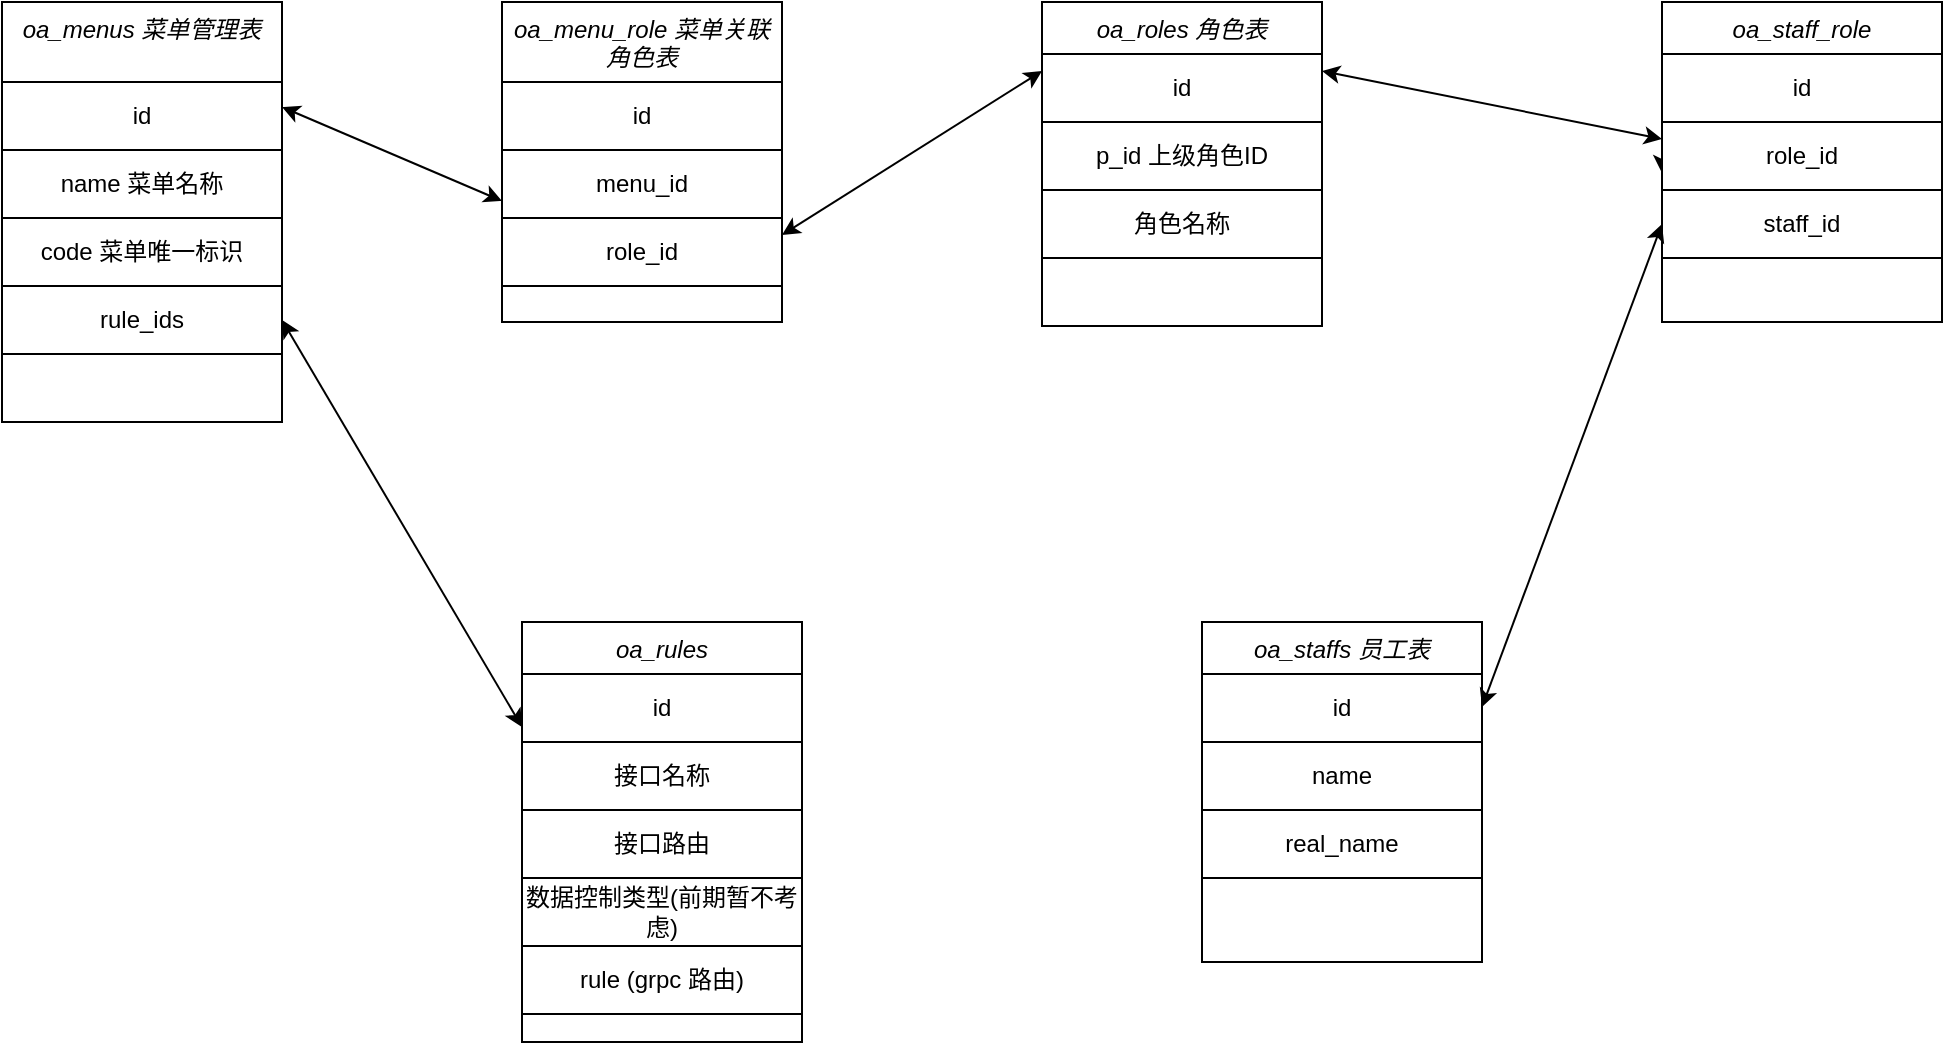 <mxfile version="15.6.5" type="github">
  <diagram id="C5RBs43oDa-KdzZeNtuy" name="Page-1">
    <mxGraphModel dx="885" dy="1760" grid="1" gridSize="10" guides="1" tooltips="1" connect="1" arrows="1" fold="1" page="1" pageScale="1" pageWidth="827" pageHeight="1169" math="0" shadow="0">
      <root>
        <mxCell id="WIyWlLk6GJQsqaUBKTNV-0" />
        <mxCell id="WIyWlLk6GJQsqaUBKTNV-1" parent="WIyWlLk6GJQsqaUBKTNV-0" />
        <mxCell id="VkD53RUX6Vq6MDUHeS2B-0" value="oa_rules" style="swimlane;fontStyle=2;align=center;verticalAlign=top;childLayout=stackLayout;horizontal=1;startSize=26;horizontalStack=0;resizeParent=1;resizeLast=0;collapsible=1;marginBottom=0;rounded=0;shadow=0;strokeWidth=1;fillColor=default;strokeColor=default;fontColor=default;" vertex="1" parent="WIyWlLk6GJQsqaUBKTNV-1">
          <mxGeometry x="360" y="230" width="140" height="210" as="geometry" />
        </mxCell>
        <mxCell id="VkD53RUX6Vq6MDUHeS2B-17" value="id" style="whiteSpace=wrap;html=1;fontColor=default;strokeColor=default;fillColor=default;" vertex="1" parent="VkD53RUX6Vq6MDUHeS2B-0">
          <mxGeometry y="26" width="140" height="34" as="geometry" />
        </mxCell>
        <mxCell id="VkD53RUX6Vq6MDUHeS2B-16" value="接口名称" style="whiteSpace=wrap;html=1;fontColor=default;strokeColor=default;fillColor=default;" vertex="1" parent="VkD53RUX6Vq6MDUHeS2B-0">
          <mxGeometry y="60" width="140" height="34" as="geometry" />
        </mxCell>
        <mxCell id="VkD53RUX6Vq6MDUHeS2B-24" value="接口路由" style="whiteSpace=wrap;html=1;fontColor=default;strokeColor=default;fillColor=default;" vertex="1" parent="VkD53RUX6Vq6MDUHeS2B-0">
          <mxGeometry y="94" width="140" height="34" as="geometry" />
        </mxCell>
        <mxCell id="VkD53RUX6Vq6MDUHeS2B-15" value="数据控制类型(前期暂不考虑)" style="whiteSpace=wrap;html=1;fontColor=default;strokeColor=default;fillColor=default;" vertex="1" parent="VkD53RUX6Vq6MDUHeS2B-0">
          <mxGeometry y="128" width="140" height="34" as="geometry" />
        </mxCell>
        <mxCell id="VkD53RUX6Vq6MDUHeS2B-1" value="rule (grpc 路由)" style="whiteSpace=wrap;html=1;fontColor=default;strokeColor=default;fillColor=default;" vertex="1" parent="VkD53RUX6Vq6MDUHeS2B-0">
          <mxGeometry y="162" width="140" height="34" as="geometry" />
        </mxCell>
        <mxCell id="VkD53RUX6Vq6MDUHeS2B-19" value="oa_roles 角色表" style="swimlane;fontStyle=2;align=center;verticalAlign=top;childLayout=stackLayout;horizontal=1;startSize=26;horizontalStack=0;resizeParent=1;resizeLast=0;collapsible=1;marginBottom=0;rounded=0;shadow=0;strokeWidth=1;fillColor=default;strokeColor=default;fontColor=default;" vertex="1" parent="WIyWlLk6GJQsqaUBKTNV-1">
          <mxGeometry x="620" y="-80" width="140" height="162" as="geometry" />
        </mxCell>
        <mxCell id="VkD53RUX6Vq6MDUHeS2B-20" value="id" style="whiteSpace=wrap;html=1;fontColor=default;strokeColor=default;fillColor=default;" vertex="1" parent="VkD53RUX6Vq6MDUHeS2B-19">
          <mxGeometry y="26" width="140" height="34" as="geometry" />
        </mxCell>
        <mxCell id="VkD53RUX6Vq6MDUHeS2B-21" value="p_id 上级角色ID" style="whiteSpace=wrap;html=1;fontColor=default;strokeColor=default;fillColor=default;" vertex="1" parent="VkD53RUX6Vq6MDUHeS2B-19">
          <mxGeometry y="60" width="140" height="34" as="geometry" />
        </mxCell>
        <mxCell id="VkD53RUX6Vq6MDUHeS2B-22" value="角色名称" style="whiteSpace=wrap;html=1;fontColor=default;strokeColor=default;fillColor=default;" vertex="1" parent="VkD53RUX6Vq6MDUHeS2B-19">
          <mxGeometry y="94" width="140" height="34" as="geometry" />
        </mxCell>
        <mxCell id="VkD53RUX6Vq6MDUHeS2B-23" value="" style="whiteSpace=wrap;html=1;fontColor=default;strokeColor=default;fillColor=default;" vertex="1" parent="VkD53RUX6Vq6MDUHeS2B-19">
          <mxGeometry y="128" width="140" height="34" as="geometry" />
        </mxCell>
        <mxCell id="VkD53RUX6Vq6MDUHeS2B-28" value="" style="endArrow=classic;startArrow=classic;html=1;rounded=0;labelBackgroundColor=default;fontColor=default;strokeColor=default;verticalAlign=bottom;entryX=0;entryY=0.25;entryDx=0;entryDy=0;exitX=1;exitY=0.25;exitDx=0;exitDy=0;" edge="1" parent="WIyWlLk6GJQsqaUBKTNV-1" source="VkD53RUX6Vq6MDUHeS2B-34" target="VkD53RUX6Vq6MDUHeS2B-20">
          <mxGeometry width="50" height="50" relative="1" as="geometry">
            <mxPoint x="390" y="210" as="sourcePoint" />
            <mxPoint x="490" y="350" as="targetPoint" />
          </mxGeometry>
        </mxCell>
        <mxCell id="VkD53RUX6Vq6MDUHeS2B-31" value="oa_menu_role 菜单关联角色表" style="swimlane;fontStyle=2;align=center;verticalAlign=top;childLayout=stackLayout;horizontal=1;startSize=40;horizontalStack=0;resizeParent=1;resizeLast=0;collapsible=1;marginBottom=0;rounded=0;shadow=0;strokeWidth=1;fillColor=default;strokeColor=default;fontColor=default;whiteSpace=wrap;" vertex="1" parent="WIyWlLk6GJQsqaUBKTNV-1">
          <mxGeometry x="350" y="-80" width="140" height="160" as="geometry" />
        </mxCell>
        <mxCell id="VkD53RUX6Vq6MDUHeS2B-32" value="id" style="whiteSpace=wrap;html=1;fontColor=default;strokeColor=default;fillColor=default;" vertex="1" parent="VkD53RUX6Vq6MDUHeS2B-31">
          <mxGeometry y="40" width="140" height="34" as="geometry" />
        </mxCell>
        <mxCell id="VkD53RUX6Vq6MDUHeS2B-33" value="menu_id" style="whiteSpace=wrap;html=1;fontColor=default;strokeColor=default;fillColor=default;" vertex="1" parent="VkD53RUX6Vq6MDUHeS2B-31">
          <mxGeometry y="74" width="140" height="34" as="geometry" />
        </mxCell>
        <mxCell id="VkD53RUX6Vq6MDUHeS2B-34" value="role_id" style="whiteSpace=wrap;html=1;fontColor=default;strokeColor=default;fillColor=default;" vertex="1" parent="VkD53RUX6Vq6MDUHeS2B-31">
          <mxGeometry y="108" width="140" height="34" as="geometry" />
        </mxCell>
        <mxCell id="VkD53RUX6Vq6MDUHeS2B-43" value="oa_staffs 员工表" style="swimlane;fontStyle=2;align=center;verticalAlign=top;childLayout=stackLayout;horizontal=1;startSize=26;horizontalStack=0;resizeParent=1;resizeLast=0;collapsible=1;marginBottom=0;rounded=0;shadow=0;strokeWidth=1;fillColor=default;strokeColor=default;fontColor=default;" vertex="1" parent="WIyWlLk6GJQsqaUBKTNV-1">
          <mxGeometry x="700" y="230" width="140" height="170" as="geometry" />
        </mxCell>
        <mxCell id="VkD53RUX6Vq6MDUHeS2B-44" value="id" style="whiteSpace=wrap;html=1;fontColor=default;strokeColor=default;fillColor=default;" vertex="1" parent="VkD53RUX6Vq6MDUHeS2B-43">
          <mxGeometry y="26" width="140" height="34" as="geometry" />
        </mxCell>
        <mxCell id="VkD53RUX6Vq6MDUHeS2B-45" value="name" style="whiteSpace=wrap;html=1;fontColor=default;strokeColor=default;fillColor=default;" vertex="1" parent="VkD53RUX6Vq6MDUHeS2B-43">
          <mxGeometry y="60" width="140" height="34" as="geometry" />
        </mxCell>
        <mxCell id="VkD53RUX6Vq6MDUHeS2B-46" value="real_name" style="whiteSpace=wrap;html=1;fontColor=default;strokeColor=default;fillColor=default;" vertex="1" parent="VkD53RUX6Vq6MDUHeS2B-43">
          <mxGeometry y="94" width="140" height="34" as="geometry" />
        </mxCell>
        <mxCell id="VkD53RUX6Vq6MDUHeS2B-50" value="oa_staff_role" style="swimlane;fontStyle=2;align=center;verticalAlign=top;childLayout=stackLayout;horizontal=1;startSize=26;horizontalStack=0;resizeParent=1;resizeLast=0;collapsible=1;marginBottom=0;rounded=0;shadow=0;strokeWidth=1;fillColor=default;strokeColor=default;fontColor=default;" vertex="1" parent="WIyWlLk6GJQsqaUBKTNV-1">
          <mxGeometry x="930" y="-80" width="140" height="160" as="geometry" />
        </mxCell>
        <mxCell id="VkD53RUX6Vq6MDUHeS2B-61" style="edgeStyle=none;rounded=0;orthogonalLoop=1;jettySize=auto;html=1;exitX=0;exitY=0.5;exitDx=0;exitDy=0;entryX=0;entryY=0.75;entryDx=0;entryDy=0;labelBackgroundColor=default;fontColor=default;strokeColor=default;verticalAlign=bottom;" edge="1" parent="VkD53RUX6Vq6MDUHeS2B-50" source="VkD53RUX6Vq6MDUHeS2B-51" target="VkD53RUX6Vq6MDUHeS2B-53">
          <mxGeometry relative="1" as="geometry" />
        </mxCell>
        <mxCell id="VkD53RUX6Vq6MDUHeS2B-51" value="id" style="whiteSpace=wrap;html=1;fontColor=default;strokeColor=default;fillColor=default;" vertex="1" parent="VkD53RUX6Vq6MDUHeS2B-50">
          <mxGeometry y="26" width="140" height="34" as="geometry" />
        </mxCell>
        <mxCell id="VkD53RUX6Vq6MDUHeS2B-53" value="role_id" style="whiteSpace=wrap;html=1;fontColor=default;strokeColor=default;fillColor=default;" vertex="1" parent="VkD53RUX6Vq6MDUHeS2B-50">
          <mxGeometry y="60" width="140" height="34" as="geometry" />
        </mxCell>
        <mxCell id="VkD53RUX6Vq6MDUHeS2B-52" value="staff_id" style="whiteSpace=wrap;html=1;fontColor=default;strokeColor=default;fillColor=default;" vertex="1" parent="VkD53RUX6Vq6MDUHeS2B-50">
          <mxGeometry y="94" width="140" height="34" as="geometry" />
        </mxCell>
        <mxCell id="VkD53RUX6Vq6MDUHeS2B-59" value="" style="endArrow=classic;startArrow=classic;html=1;rounded=0;labelBackgroundColor=default;fontColor=default;strokeColor=default;verticalAlign=bottom;entryX=0;entryY=0.5;entryDx=0;entryDy=0;exitX=1;exitY=0.25;exitDx=0;exitDy=0;" edge="1" parent="WIyWlLk6GJQsqaUBKTNV-1" source="VkD53RUX6Vq6MDUHeS2B-43" target="VkD53RUX6Vq6MDUHeS2B-52">
          <mxGeometry width="50" height="50" relative="1" as="geometry">
            <mxPoint x="530" y="320" as="sourcePoint" />
            <mxPoint x="580" y="270" as="targetPoint" />
          </mxGeometry>
        </mxCell>
        <mxCell id="VkD53RUX6Vq6MDUHeS2B-60" value="" style="endArrow=classic;startArrow=classic;html=1;rounded=0;labelBackgroundColor=default;fontColor=default;strokeColor=default;verticalAlign=bottom;entryX=0;entryY=0.25;entryDx=0;entryDy=0;exitX=1;exitY=0.25;exitDx=0;exitDy=0;" edge="1" parent="WIyWlLk6GJQsqaUBKTNV-1" source="VkD53RUX6Vq6MDUHeS2B-20" target="VkD53RUX6Vq6MDUHeS2B-53">
          <mxGeometry width="50" height="50" relative="1" as="geometry">
            <mxPoint x="530" y="320" as="sourcePoint" />
            <mxPoint x="580" y="270" as="targetPoint" />
          </mxGeometry>
        </mxCell>
        <mxCell id="VkD53RUX6Vq6MDUHeS2B-63" value="oa_menus 菜单管理表" style="swimlane;fontStyle=2;align=center;verticalAlign=top;childLayout=stackLayout;horizontal=1;startSize=40;horizontalStack=0;resizeParent=1;resizeLast=0;collapsible=1;marginBottom=0;rounded=0;shadow=0;strokeWidth=1;fillColor=default;strokeColor=default;fontColor=default;whiteSpace=wrap;" vertex="1" parent="WIyWlLk6GJQsqaUBKTNV-1">
          <mxGeometry x="100" y="-80" width="140" height="210" as="geometry" />
        </mxCell>
        <mxCell id="VkD53RUX6Vq6MDUHeS2B-64" value="id" style="whiteSpace=wrap;html=1;fontColor=default;strokeColor=default;fillColor=default;" vertex="1" parent="VkD53RUX6Vq6MDUHeS2B-63">
          <mxGeometry y="40" width="140" height="34" as="geometry" />
        </mxCell>
        <mxCell id="VkD53RUX6Vq6MDUHeS2B-65" value="name 菜单名称" style="whiteSpace=wrap;html=1;fontColor=default;strokeColor=default;fillColor=default;" vertex="1" parent="VkD53RUX6Vq6MDUHeS2B-63">
          <mxGeometry y="74" width="140" height="34" as="geometry" />
        </mxCell>
        <mxCell id="VkD53RUX6Vq6MDUHeS2B-66" value="code 菜单唯一标识" style="whiteSpace=wrap;html=1;fontColor=default;strokeColor=default;fillColor=default;" vertex="1" parent="VkD53RUX6Vq6MDUHeS2B-63">
          <mxGeometry y="108" width="140" height="34" as="geometry" />
        </mxCell>
        <mxCell id="VkD53RUX6Vq6MDUHeS2B-69" value="rule_ids" style="whiteSpace=wrap;html=1;fontColor=default;strokeColor=default;fillColor=default;" vertex="1" parent="VkD53RUX6Vq6MDUHeS2B-63">
          <mxGeometry y="142" width="140" height="34" as="geometry" />
        </mxCell>
        <mxCell id="VkD53RUX6Vq6MDUHeS2B-68" value="" style="endArrow=classic;startArrow=classic;html=1;rounded=0;labelBackgroundColor=default;fontColor=default;strokeColor=default;verticalAlign=bottom;entryX=1;entryY=0.25;entryDx=0;entryDy=0;exitX=0;exitY=0.75;exitDx=0;exitDy=0;" edge="1" parent="WIyWlLk6GJQsqaUBKTNV-1" source="VkD53RUX6Vq6MDUHeS2B-33" target="VkD53RUX6Vq6MDUHeS2B-63">
          <mxGeometry width="50" height="50" relative="1" as="geometry">
            <mxPoint x="530" y="320" as="sourcePoint" />
            <mxPoint x="580" y="270" as="targetPoint" />
          </mxGeometry>
        </mxCell>
        <mxCell id="VkD53RUX6Vq6MDUHeS2B-70" value="" style="endArrow=classic;startArrow=classic;html=1;rounded=0;labelBackgroundColor=default;fontColor=default;strokeColor=default;verticalAlign=bottom;entryX=1;entryY=0.5;entryDx=0;entryDy=0;exitX=0;exitY=0.25;exitDx=0;exitDy=0;" edge="1" parent="WIyWlLk6GJQsqaUBKTNV-1" source="VkD53RUX6Vq6MDUHeS2B-0" target="VkD53RUX6Vq6MDUHeS2B-69">
          <mxGeometry width="50" height="50" relative="1" as="geometry">
            <mxPoint x="530" y="320" as="sourcePoint" />
            <mxPoint x="580" y="270" as="targetPoint" />
          </mxGeometry>
        </mxCell>
      </root>
    </mxGraphModel>
  </diagram>
</mxfile>

